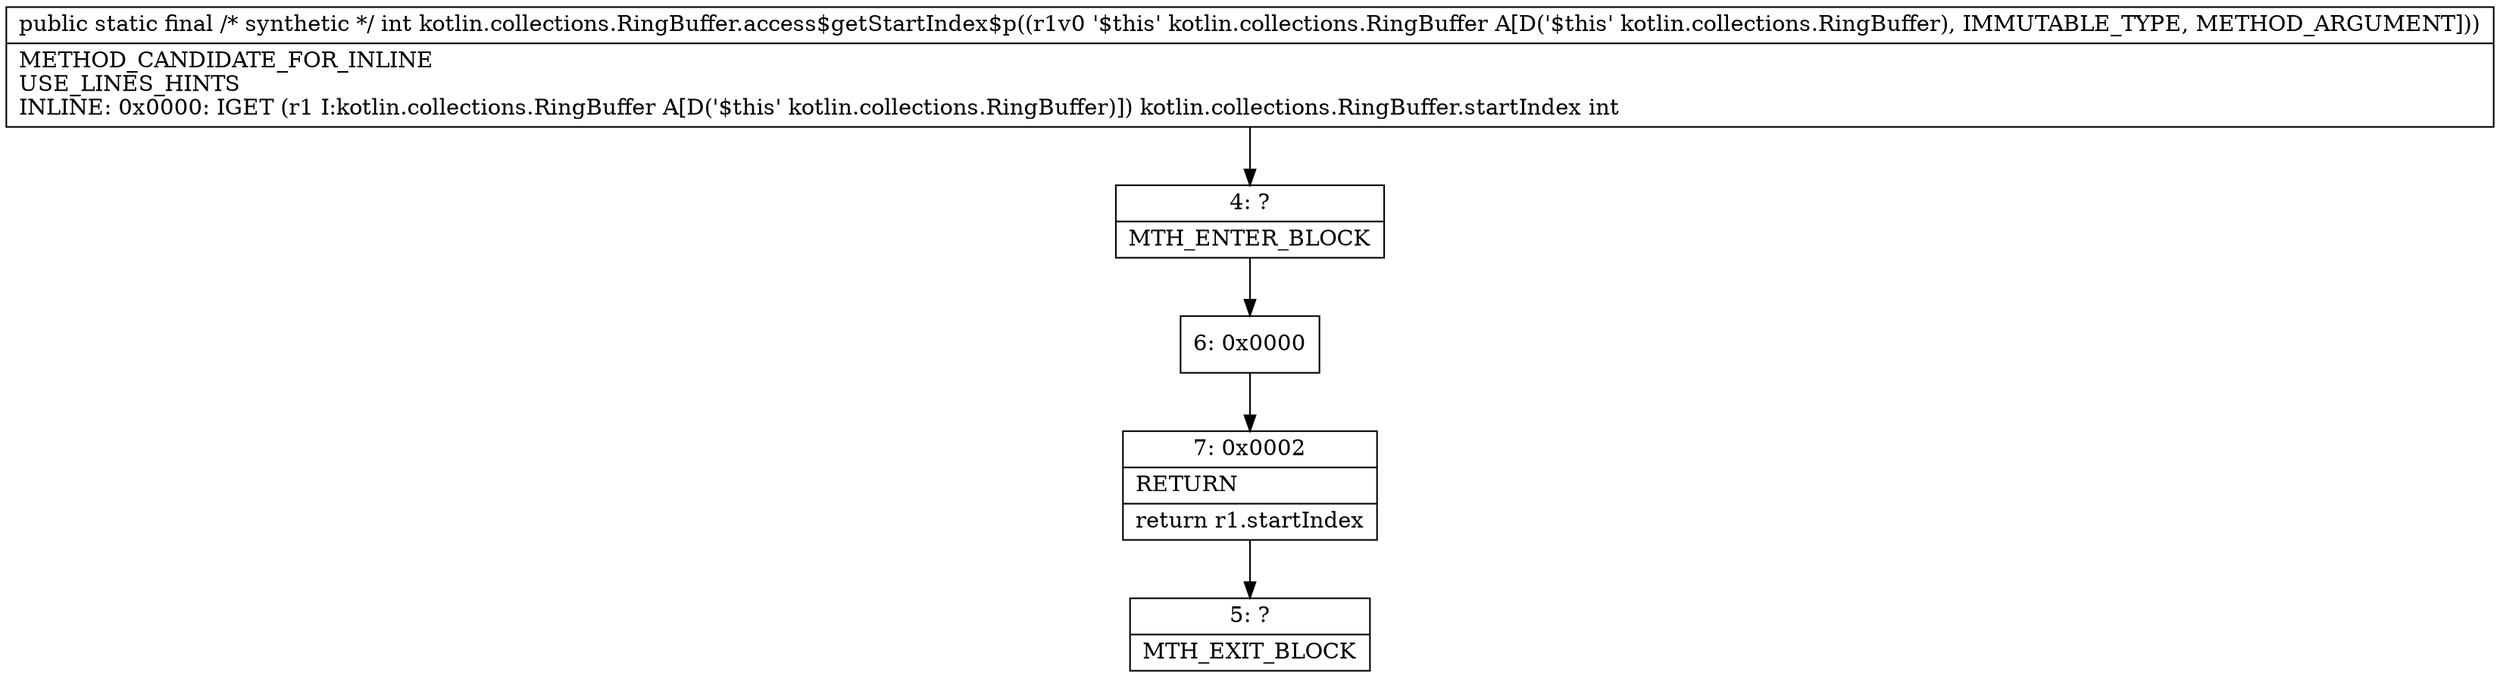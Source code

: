 digraph "CFG forkotlin.collections.RingBuffer.access$getStartIndex$p(Lkotlin\/collections\/RingBuffer;)I" {
Node_4 [shape=record,label="{4\:\ ?|MTH_ENTER_BLOCK\l}"];
Node_6 [shape=record,label="{6\:\ 0x0000}"];
Node_7 [shape=record,label="{7\:\ 0x0002|RETURN\l|return r1.startIndex\l}"];
Node_5 [shape=record,label="{5\:\ ?|MTH_EXIT_BLOCK\l}"];
MethodNode[shape=record,label="{public static final \/* synthetic *\/ int kotlin.collections.RingBuffer.access$getStartIndex$p((r1v0 '$this' kotlin.collections.RingBuffer A[D('$this' kotlin.collections.RingBuffer), IMMUTABLE_TYPE, METHOD_ARGUMENT]))  | METHOD_CANDIDATE_FOR_INLINE\lUSE_LINES_HINTS\lINLINE: 0x0000: IGET  (r1 I:kotlin.collections.RingBuffer A[D('$this' kotlin.collections.RingBuffer)]) kotlin.collections.RingBuffer.startIndex int\l}"];
MethodNode -> Node_4;Node_4 -> Node_6;
Node_6 -> Node_7;
Node_7 -> Node_5;
}

